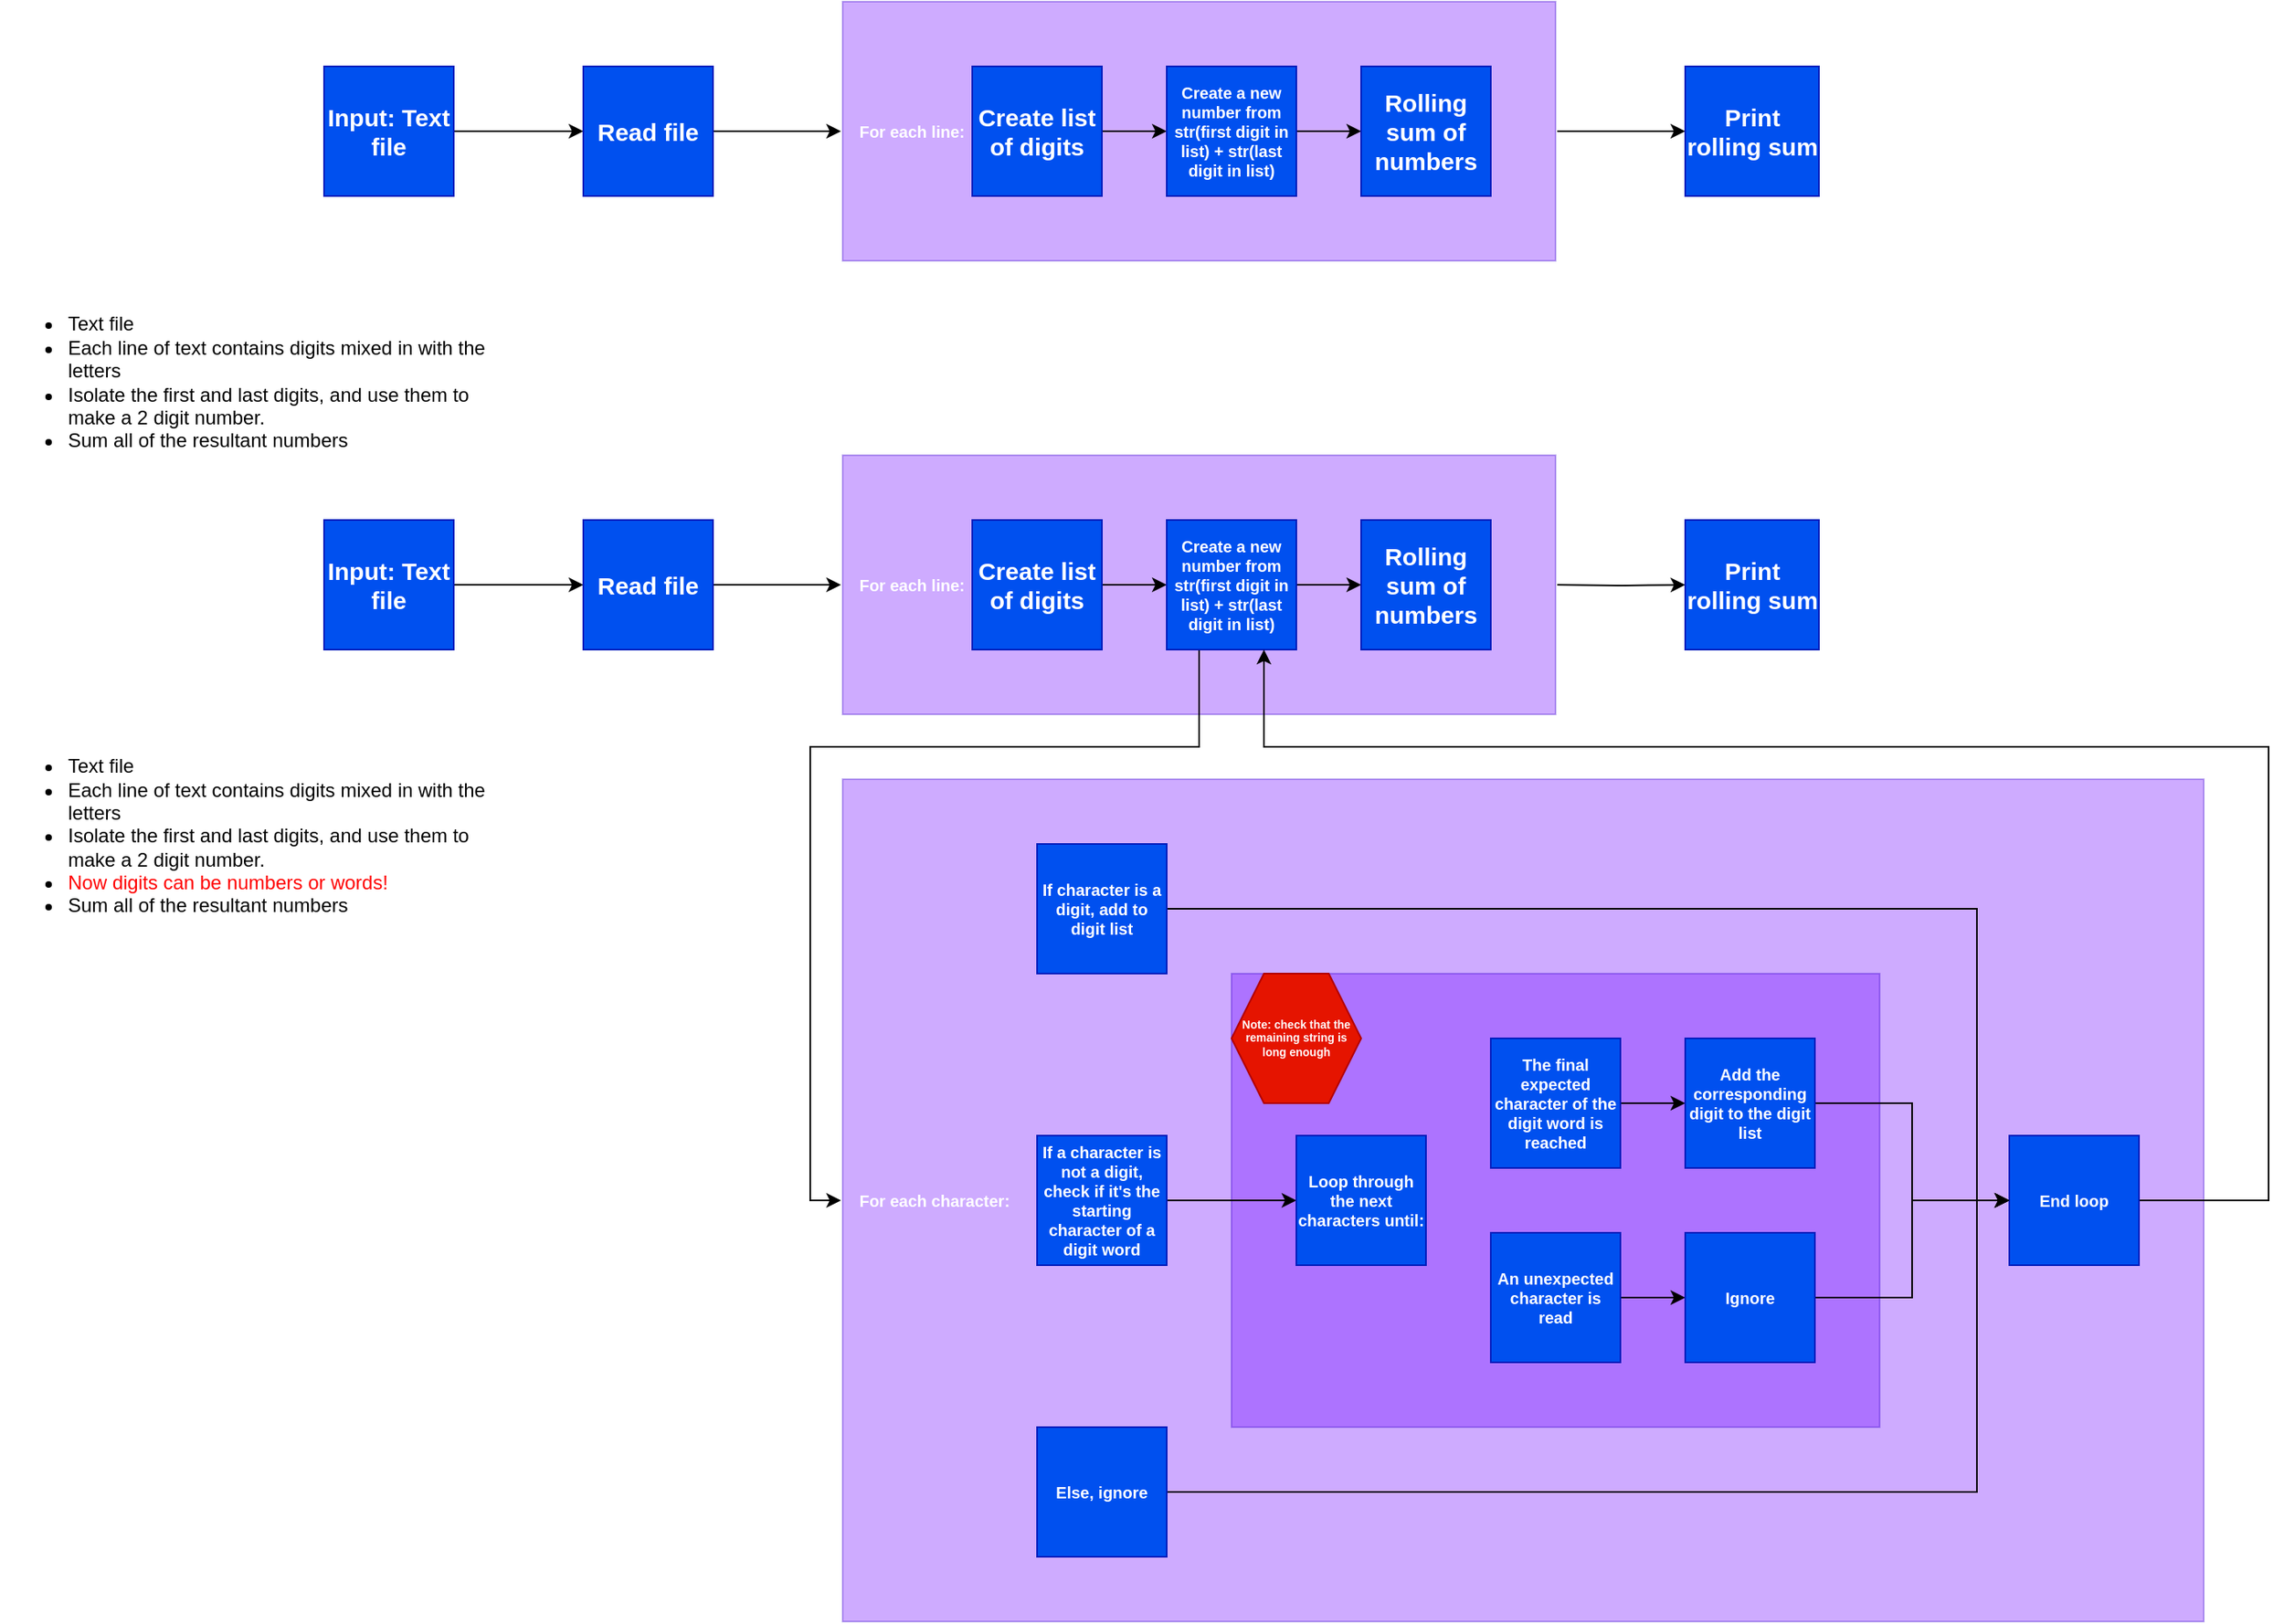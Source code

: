 <mxfile version="22.0.0" type="device">
  <diagram name="Page-1" id="6o2AzRBRGi5axFEUv6cR">
    <mxGraphModel dx="1434" dy="836" grid="1" gridSize="10" guides="1" tooltips="1" connect="1" arrows="1" fold="1" page="1" pageScale="1" pageWidth="827" pageHeight="1169" math="0" shadow="0">
      <root>
        <mxCell id="0" />
        <mxCell id="1" parent="0" />
        <mxCell id="vCgfw_3GW2YwXmnX-rAe-17" value="&lt;p style=&quot;line-height: 100%;&quot;&gt;&amp;nbsp; &amp;nbsp;For each character:&lt;/p&gt;" style="rounded=0;whiteSpace=wrap;html=1;fillColor=#6a00ff;fontColor=#ffffff;strokeColor=#3700CC;fontSize=10;fontStyle=1;align=left;opacity=33;perimeterSpacing=1;strokeWidth=1;verticalAlign=middle;" parent="1" vertex="1">
          <mxGeometry x="560" y="520" width="840" height="520" as="geometry" />
        </mxCell>
        <mxCell id="vCgfw_3GW2YwXmnX-rAe-31" value="&lt;p style=&quot;line-height: 100%;&quot;&gt;&lt;br&gt;&lt;/p&gt;" style="rounded=0;whiteSpace=wrap;html=1;fillColor=#6a00ff;fontColor=#ffffff;strokeColor=#3700CC;fontSize=10;fontStyle=1;align=left;opacity=33;perimeterSpacing=1;strokeWidth=1;verticalAlign=middle;" parent="1" vertex="1">
          <mxGeometry x="800" y="640" width="400" height="280" as="geometry" />
        </mxCell>
        <mxCell id="vCgfw_3GW2YwXmnX-rAe-13" value="&lt;p style=&quot;line-height: 100%;&quot;&gt;&amp;nbsp; &amp;nbsp;For each line:&lt;/p&gt;" style="rounded=0;whiteSpace=wrap;html=1;fillColor=#6a00ff;fontColor=#ffffff;strokeColor=#3700CC;fontSize=10;fontStyle=1;align=left;opacity=33;perimeterSpacing=1;strokeWidth=1;verticalAlign=middle;" parent="1" vertex="1">
          <mxGeometry x="560" y="320" width="440" height="160" as="geometry" />
        </mxCell>
        <mxCell id="Ra7P1JBBZSfs96q6E-a3-4" style="edgeStyle=orthogonalEdgeStyle;rounded=0;orthogonalLoop=1;jettySize=auto;html=1;exitX=1;exitY=0.5;exitDx=0;exitDy=0;entryX=0;entryY=0.5;entryDx=0;entryDy=0;" parent="1" source="Ra7P1JBBZSfs96q6E-a3-1" target="Ra7P1JBBZSfs96q6E-a3-3" edge="1">
          <mxGeometry relative="1" as="geometry" />
        </mxCell>
        <mxCell id="Ra7P1JBBZSfs96q6E-a3-1" value="Input: Text file" style="rounded=0;whiteSpace=wrap;html=1;fillColor=#0050ef;fontColor=#ffffff;strokeColor=#001DBC;fontSize=15;fontStyle=1" parent="1" vertex="1">
          <mxGeometry x="240" y="80" width="80" height="80" as="geometry" />
        </mxCell>
        <mxCell id="Ra7P1JBBZSfs96q6E-a3-2" value="&lt;div style=&quot;&quot;&gt;&lt;ul&gt;&lt;li&gt;&lt;span style=&quot;background-color: initial;&quot;&gt;Text file&lt;/span&gt;&lt;/li&gt;&lt;li&gt;Each line of text contains digits mixed in with the letters&lt;/li&gt;&lt;li&gt;Isolate the first and last digits, and use them to make a 2 digit number.&lt;/li&gt;&lt;li&gt;Sum all of the resultant numbers&lt;/li&gt;&lt;/ul&gt;&lt;/div&gt;" style="text;html=1;strokeColor=none;fillColor=none;align=left;verticalAlign=middle;whiteSpace=wrap;rounded=0;" parent="1" vertex="1">
          <mxGeometry x="40" y="200" width="300" height="150" as="geometry" />
        </mxCell>
        <mxCell id="Ra7P1JBBZSfs96q6E-a3-7" style="edgeStyle=orthogonalEdgeStyle;rounded=0;orthogonalLoop=1;jettySize=auto;html=1;exitX=1;exitY=0.5;exitDx=0;exitDy=0;entryX=0;entryY=0.5;entryDx=0;entryDy=0;" parent="1" source="Ra7P1JBBZSfs96q6E-a3-3" target="Ra7P1JBBZSfs96q6E-a3-5" edge="1">
          <mxGeometry relative="1" as="geometry" />
        </mxCell>
        <mxCell id="Ra7P1JBBZSfs96q6E-a3-3" value="Read file" style="rounded=0;whiteSpace=wrap;html=1;fillColor=#0050ef;fontColor=#ffffff;strokeColor=#001DBC;fontSize=15;fontStyle=1" parent="1" vertex="1">
          <mxGeometry x="400" y="80" width="80" height="80" as="geometry" />
        </mxCell>
        <mxCell id="Ra7P1JBBZSfs96q6E-a3-14" value="" style="edgeStyle=orthogonalEdgeStyle;rounded=0;orthogonalLoop=1;jettySize=auto;html=1;" parent="1" source="Ra7P1JBBZSfs96q6E-a3-5" target="Ra7P1JBBZSfs96q6E-a3-13" edge="1">
          <mxGeometry relative="1" as="geometry" />
        </mxCell>
        <mxCell id="Ra7P1JBBZSfs96q6E-a3-5" value="&amp;nbsp; &amp;nbsp;For each line:" style="rounded=0;whiteSpace=wrap;html=1;fillColor=#6a00ff;fontColor=#ffffff;strokeColor=#3700CC;fontSize=10;fontStyle=1;align=left;opacity=33;perimeterSpacing=1;strokeWidth=1;" parent="1" vertex="1">
          <mxGeometry x="560" y="40" width="440" height="160" as="geometry" />
        </mxCell>
        <mxCell id="Ra7P1JBBZSfs96q6E-a3-9" value="" style="edgeStyle=orthogonalEdgeStyle;rounded=0;orthogonalLoop=1;jettySize=auto;html=1;" parent="1" source="Ra7P1JBBZSfs96q6E-a3-6" target="Ra7P1JBBZSfs96q6E-a3-8" edge="1">
          <mxGeometry relative="1" as="geometry" />
        </mxCell>
        <mxCell id="Ra7P1JBBZSfs96q6E-a3-6" value="Create list of digits" style="rounded=0;whiteSpace=wrap;html=1;fillColor=#0050ef;fontColor=#ffffff;strokeColor=#001DBC;fontSize=15;fontStyle=1" parent="1" vertex="1">
          <mxGeometry x="640" y="80" width="80" height="80" as="geometry" />
        </mxCell>
        <mxCell id="Ra7P1JBBZSfs96q6E-a3-12" value="" style="edgeStyle=orthogonalEdgeStyle;rounded=0;orthogonalLoop=1;jettySize=auto;html=1;" parent="1" source="Ra7P1JBBZSfs96q6E-a3-8" target="Ra7P1JBBZSfs96q6E-a3-11" edge="1">
          <mxGeometry relative="1" as="geometry" />
        </mxCell>
        <mxCell id="Ra7P1JBBZSfs96q6E-a3-8" value="Create a new number from str(first digit in list) + str(last digit in list)" style="rounded=0;whiteSpace=wrap;html=1;fillColor=#0050ef;fontColor=#ffffff;strokeColor=#001DBC;fontSize=10;fontStyle=1" parent="1" vertex="1">
          <mxGeometry x="760" y="80" width="80" height="80" as="geometry" />
        </mxCell>
        <mxCell id="Ra7P1JBBZSfs96q6E-a3-11" value="Rolling sum of numbers" style="rounded=0;whiteSpace=wrap;html=1;fillColor=#0050ef;fontColor=#ffffff;strokeColor=#001DBC;fontSize=15;fontStyle=1" parent="1" vertex="1">
          <mxGeometry x="880" y="80" width="80" height="80" as="geometry" />
        </mxCell>
        <mxCell id="Ra7P1JBBZSfs96q6E-a3-13" value="Print rolling sum" style="rounded=0;whiteSpace=wrap;html=1;fillColor=#0050ef;fontColor=#ffffff;strokeColor=#001DBC;fontSize=15;fontStyle=1" parent="1" vertex="1">
          <mxGeometry x="1080" y="80" width="82.5" height="80" as="geometry" />
        </mxCell>
        <mxCell id="vCgfw_3GW2YwXmnX-rAe-1" style="edgeStyle=orthogonalEdgeStyle;rounded=0;orthogonalLoop=1;jettySize=auto;html=1;exitX=1;exitY=0.5;exitDx=0;exitDy=0;entryX=0;entryY=0.5;entryDx=0;entryDy=0;" parent="1" source="vCgfw_3GW2YwXmnX-rAe-2" target="vCgfw_3GW2YwXmnX-rAe-5" edge="1">
          <mxGeometry relative="1" as="geometry" />
        </mxCell>
        <mxCell id="vCgfw_3GW2YwXmnX-rAe-2" value="Input: Text file" style="rounded=0;whiteSpace=wrap;html=1;fillColor=#0050ef;fontColor=#ffffff;strokeColor=#001DBC;fontSize=15;fontStyle=1" parent="1" vertex="1">
          <mxGeometry x="240" y="360" width="80" height="80" as="geometry" />
        </mxCell>
        <mxCell id="vCgfw_3GW2YwXmnX-rAe-3" value="&lt;div style=&quot;&quot;&gt;&lt;ul&gt;&lt;li&gt;&lt;span style=&quot;background-color: initial;&quot;&gt;Text file&lt;/span&gt;&lt;/li&gt;&lt;li&gt;Each line of text contains digits mixed in with the letters&lt;/li&gt;&lt;li&gt;Isolate the first and last digits, and use them to make a 2 digit number.&lt;/li&gt;&lt;li&gt;&lt;font color=&quot;#ff0000&quot;&gt;Now digits can be numbers or words!&lt;/font&gt;&lt;/li&gt;&lt;li&gt;Sum all of the resultant numbers&lt;/li&gt;&lt;/ul&gt;&lt;/div&gt;" style="text;html=1;strokeColor=none;fillColor=none;align=left;verticalAlign=middle;whiteSpace=wrap;rounded=0;" parent="1" vertex="1">
          <mxGeometry x="40" y="480" width="300" height="150" as="geometry" />
        </mxCell>
        <mxCell id="vCgfw_3GW2YwXmnX-rAe-4" style="edgeStyle=orthogonalEdgeStyle;rounded=0;orthogonalLoop=1;jettySize=auto;html=1;exitX=1;exitY=0.5;exitDx=0;exitDy=0;entryX=0;entryY=0.5;entryDx=0;entryDy=0;" parent="1" source="vCgfw_3GW2YwXmnX-rAe-5" edge="1">
          <mxGeometry relative="1" as="geometry">
            <mxPoint x="559" y="400" as="targetPoint" />
          </mxGeometry>
        </mxCell>
        <mxCell id="vCgfw_3GW2YwXmnX-rAe-5" value="Read file" style="rounded=0;whiteSpace=wrap;html=1;fillColor=#0050ef;fontColor=#ffffff;strokeColor=#001DBC;fontSize=15;fontStyle=1" parent="1" vertex="1">
          <mxGeometry x="400" y="360" width="80" height="80" as="geometry" />
        </mxCell>
        <mxCell id="vCgfw_3GW2YwXmnX-rAe-6" value="" style="edgeStyle=orthogonalEdgeStyle;rounded=0;orthogonalLoop=1;jettySize=auto;html=1;" parent="1" target="vCgfw_3GW2YwXmnX-rAe-12" edge="1">
          <mxGeometry relative="1" as="geometry">
            <mxPoint x="1001" y="400" as="sourcePoint" />
          </mxGeometry>
        </mxCell>
        <mxCell id="vCgfw_3GW2YwXmnX-rAe-7" value="" style="edgeStyle=orthogonalEdgeStyle;rounded=0;orthogonalLoop=1;jettySize=auto;html=1;" parent="1" source="vCgfw_3GW2YwXmnX-rAe-8" target="vCgfw_3GW2YwXmnX-rAe-10" edge="1">
          <mxGeometry relative="1" as="geometry" />
        </mxCell>
        <mxCell id="vCgfw_3GW2YwXmnX-rAe-8" value="Create list of digits" style="rounded=0;whiteSpace=wrap;html=1;fillColor=#0050ef;fontColor=#ffffff;strokeColor=#001DBC;fontSize=15;fontStyle=1" parent="1" vertex="1">
          <mxGeometry x="640" y="360" width="80" height="80" as="geometry" />
        </mxCell>
        <mxCell id="vCgfw_3GW2YwXmnX-rAe-9" value="" style="edgeStyle=orthogonalEdgeStyle;rounded=0;orthogonalLoop=1;jettySize=auto;html=1;" parent="1" source="vCgfw_3GW2YwXmnX-rAe-10" target="vCgfw_3GW2YwXmnX-rAe-11" edge="1">
          <mxGeometry relative="1" as="geometry" />
        </mxCell>
        <mxCell id="vCgfw_3GW2YwXmnX-rAe-24" style="edgeStyle=orthogonalEdgeStyle;rounded=0;orthogonalLoop=1;jettySize=auto;html=1;exitX=0.25;exitY=1;exitDx=0;exitDy=0;entryX=0;entryY=0.5;entryDx=0;entryDy=0;" parent="1" source="vCgfw_3GW2YwXmnX-rAe-10" target="vCgfw_3GW2YwXmnX-rAe-17" edge="1">
          <mxGeometry relative="1" as="geometry">
            <Array as="points">
              <mxPoint x="780" y="500" />
              <mxPoint x="540" y="500" />
              <mxPoint x="540" y="780" />
            </Array>
          </mxGeometry>
        </mxCell>
        <mxCell id="vCgfw_3GW2YwXmnX-rAe-10" value="Create a new number from str(first digit in list) + str(last digit in list)" style="rounded=0;whiteSpace=wrap;html=1;fillColor=#0050ef;fontColor=#ffffff;strokeColor=#001DBC;fontSize=10;fontStyle=1" parent="1" vertex="1">
          <mxGeometry x="760" y="360" width="80" height="80" as="geometry" />
        </mxCell>
        <mxCell id="vCgfw_3GW2YwXmnX-rAe-11" value="Rolling sum of numbers" style="rounded=0;whiteSpace=wrap;html=1;fillColor=#0050ef;fontColor=#ffffff;strokeColor=#001DBC;fontSize=15;fontStyle=1" parent="1" vertex="1">
          <mxGeometry x="880" y="360" width="80" height="80" as="geometry" />
        </mxCell>
        <mxCell id="vCgfw_3GW2YwXmnX-rAe-12" value="Print rolling sum" style="rounded=0;whiteSpace=wrap;html=1;fillColor=#0050ef;fontColor=#ffffff;strokeColor=#001DBC;fontSize=15;fontStyle=1" parent="1" vertex="1">
          <mxGeometry x="1080" y="360" width="82.5" height="80" as="geometry" />
        </mxCell>
        <mxCell id="vCgfw_3GW2YwXmnX-rAe-38" style="edgeStyle=orthogonalEdgeStyle;rounded=0;orthogonalLoop=1;jettySize=auto;html=1;exitX=1;exitY=0.5;exitDx=0;exitDy=0;" parent="1" source="vCgfw_3GW2YwXmnX-rAe-15" edge="1">
          <mxGeometry relative="1" as="geometry">
            <mxPoint x="1280" y="780" as="targetPoint" />
            <Array as="points">
              <mxPoint x="1260" y="600" />
              <mxPoint x="1260" y="780" />
            </Array>
          </mxGeometry>
        </mxCell>
        <mxCell id="vCgfw_3GW2YwXmnX-rAe-15" value="If character is a digit, add to digit list" style="rounded=0;whiteSpace=wrap;html=1;fillColor=#0050ef;fontColor=#ffffff;strokeColor=#001DBC;fontSize=10;fontStyle=1" parent="1" vertex="1">
          <mxGeometry x="680" y="560" width="80" height="80" as="geometry" />
        </mxCell>
        <mxCell id="vCgfw_3GW2YwXmnX-rAe-36" style="edgeStyle=orthogonalEdgeStyle;rounded=0;orthogonalLoop=1;jettySize=auto;html=1;" parent="1" source="vCgfw_3GW2YwXmnX-rAe-20" target="vCgfw_3GW2YwXmnX-rAe-29" edge="1">
          <mxGeometry relative="1" as="geometry" />
        </mxCell>
        <mxCell id="vCgfw_3GW2YwXmnX-rAe-20" value="If a character is not a digit, check if it&#39;s the starting character of a digit word" style="rounded=0;whiteSpace=wrap;html=1;fillColor=#0050ef;fontColor=#ffffff;strokeColor=#001DBC;fontSize=10;fontStyle=1" parent="1" vertex="1">
          <mxGeometry x="680" y="740" width="80" height="80" as="geometry" />
        </mxCell>
        <mxCell id="vCgfw_3GW2YwXmnX-rAe-25" style="edgeStyle=orthogonalEdgeStyle;rounded=0;orthogonalLoop=1;jettySize=auto;html=1;exitX=1;exitY=0.5;exitDx=0;exitDy=0;entryX=0.75;entryY=1;entryDx=0;entryDy=0;" parent="1" source="vCgfw_3GW2YwXmnX-rAe-23" target="vCgfw_3GW2YwXmnX-rAe-10" edge="1">
          <mxGeometry relative="1" as="geometry">
            <Array as="points">
              <mxPoint x="1440" y="780" />
              <mxPoint x="1440" y="500" />
              <mxPoint x="820" y="500" />
            </Array>
          </mxGeometry>
        </mxCell>
        <mxCell id="vCgfw_3GW2YwXmnX-rAe-23" value="End loop" style="rounded=0;whiteSpace=wrap;html=1;fillColor=#0050ef;fontColor=#ffffff;strokeColor=#001DBC;fontSize=10;fontStyle=1" parent="1" vertex="1">
          <mxGeometry x="1280" y="740" width="80" height="80" as="geometry" />
        </mxCell>
        <mxCell id="vCgfw_3GW2YwXmnX-rAe-37" style="edgeStyle=orthogonalEdgeStyle;rounded=0;orthogonalLoop=1;jettySize=auto;html=1;exitX=1;exitY=0.5;exitDx=0;exitDy=0;entryX=0;entryY=0.5;entryDx=0;entryDy=0;" parent="1" source="vCgfw_3GW2YwXmnX-rAe-28" target="vCgfw_3GW2YwXmnX-rAe-23" edge="1">
          <mxGeometry relative="1" as="geometry">
            <mxPoint x="1280.8" y="960" as="targetPoint" />
            <Array as="points">
              <mxPoint x="1260" y="960" />
              <mxPoint x="1260" y="780" />
            </Array>
          </mxGeometry>
        </mxCell>
        <mxCell id="vCgfw_3GW2YwXmnX-rAe-28" value="Else, ignore" style="rounded=0;whiteSpace=wrap;html=1;fillColor=#0050ef;fontColor=#ffffff;strokeColor=#001DBC;fontSize=10;fontStyle=1" parent="1" vertex="1">
          <mxGeometry x="680" y="920" width="80" height="80" as="geometry" />
        </mxCell>
        <mxCell id="vCgfw_3GW2YwXmnX-rAe-29" value="Loop through the next characters until:" style="rounded=0;whiteSpace=wrap;html=1;fillColor=#0050ef;fontColor=#ffffff;strokeColor=#001DBC;fontSize=10;fontStyle=1" parent="1" vertex="1">
          <mxGeometry x="840" y="740" width="80" height="80" as="geometry" />
        </mxCell>
        <mxCell id="vCgfw_3GW2YwXmnX-rAe-42" style="edgeStyle=orthogonalEdgeStyle;rounded=0;orthogonalLoop=1;jettySize=auto;html=1;exitX=1;exitY=0.5;exitDx=0;exitDy=0;" parent="1" source="vCgfw_3GW2YwXmnX-rAe-32" target="vCgfw_3GW2YwXmnX-rAe-34" edge="1">
          <mxGeometry relative="1" as="geometry" />
        </mxCell>
        <mxCell id="vCgfw_3GW2YwXmnX-rAe-32" value="The final expected character of the digit word is reached" style="rounded=0;whiteSpace=wrap;html=1;fillColor=#0050ef;fontColor=#ffffff;strokeColor=#001DBC;fontSize=10;fontStyle=1" parent="1" vertex="1">
          <mxGeometry x="960" y="680" width="80" height="80" as="geometry" />
        </mxCell>
        <mxCell id="vCgfw_3GW2YwXmnX-rAe-41" style="edgeStyle=orthogonalEdgeStyle;rounded=0;orthogonalLoop=1;jettySize=auto;html=1;exitX=1;exitY=0.5;exitDx=0;exitDy=0;entryX=0;entryY=0.5;entryDx=0;entryDy=0;" parent="1" source="vCgfw_3GW2YwXmnX-rAe-33" target="vCgfw_3GW2YwXmnX-rAe-35" edge="1">
          <mxGeometry relative="1" as="geometry" />
        </mxCell>
        <mxCell id="vCgfw_3GW2YwXmnX-rAe-33" value="An unexpected character is read" style="rounded=0;whiteSpace=wrap;html=1;fillColor=#0050ef;fontColor=#ffffff;strokeColor=#001DBC;fontSize=10;fontStyle=1" parent="1" vertex="1">
          <mxGeometry x="960" y="800" width="80" height="80" as="geometry" />
        </mxCell>
        <mxCell id="vCgfw_3GW2YwXmnX-rAe-39" style="edgeStyle=orthogonalEdgeStyle;rounded=0;orthogonalLoop=1;jettySize=auto;html=1;exitX=1;exitY=0.5;exitDx=0;exitDy=0;" parent="1" source="vCgfw_3GW2YwXmnX-rAe-34" edge="1">
          <mxGeometry relative="1" as="geometry">
            <mxPoint x="1280" y="780" as="targetPoint" />
            <Array as="points">
              <mxPoint x="1220" y="720" />
              <mxPoint x="1220" y="780" />
            </Array>
          </mxGeometry>
        </mxCell>
        <mxCell id="vCgfw_3GW2YwXmnX-rAe-34" value="Add the corresponding digit to the digit list" style="rounded=0;whiteSpace=wrap;html=1;fillColor=#0050ef;fontColor=#ffffff;strokeColor=#001DBC;fontSize=10;fontStyle=1" parent="1" vertex="1">
          <mxGeometry x="1080" y="680" width="80" height="80" as="geometry" />
        </mxCell>
        <mxCell id="vCgfw_3GW2YwXmnX-rAe-40" style="edgeStyle=orthogonalEdgeStyle;rounded=0;orthogonalLoop=1;jettySize=auto;html=1;exitX=1;exitY=0.5;exitDx=0;exitDy=0;entryX=0;entryY=0.5;entryDx=0;entryDy=0;" parent="1" source="vCgfw_3GW2YwXmnX-rAe-35" target="vCgfw_3GW2YwXmnX-rAe-23" edge="1">
          <mxGeometry relative="1" as="geometry" />
        </mxCell>
        <mxCell id="vCgfw_3GW2YwXmnX-rAe-35" value="Ignore" style="rounded=0;whiteSpace=wrap;html=1;fillColor=#0050ef;fontColor=#ffffff;strokeColor=#001DBC;fontSize=10;fontStyle=1" parent="1" vertex="1">
          <mxGeometry x="1080" y="800" width="80" height="80" as="geometry" />
        </mxCell>
        <mxCell id="vCgfw_3GW2YwXmnX-rAe-43" value="Note: check that the remaining string is long enough" style="shape=hexagon;perimeter=hexagonPerimeter2;whiteSpace=wrap;html=1;fixedSize=1;fillColor=#e51400;fontColor=#ffffff;strokeColor=#B20000;fontStyle=1;fontSize=7;" parent="1" vertex="1">
          <mxGeometry x="800" y="640" width="80" height="80" as="geometry" />
        </mxCell>
      </root>
    </mxGraphModel>
  </diagram>
</mxfile>
